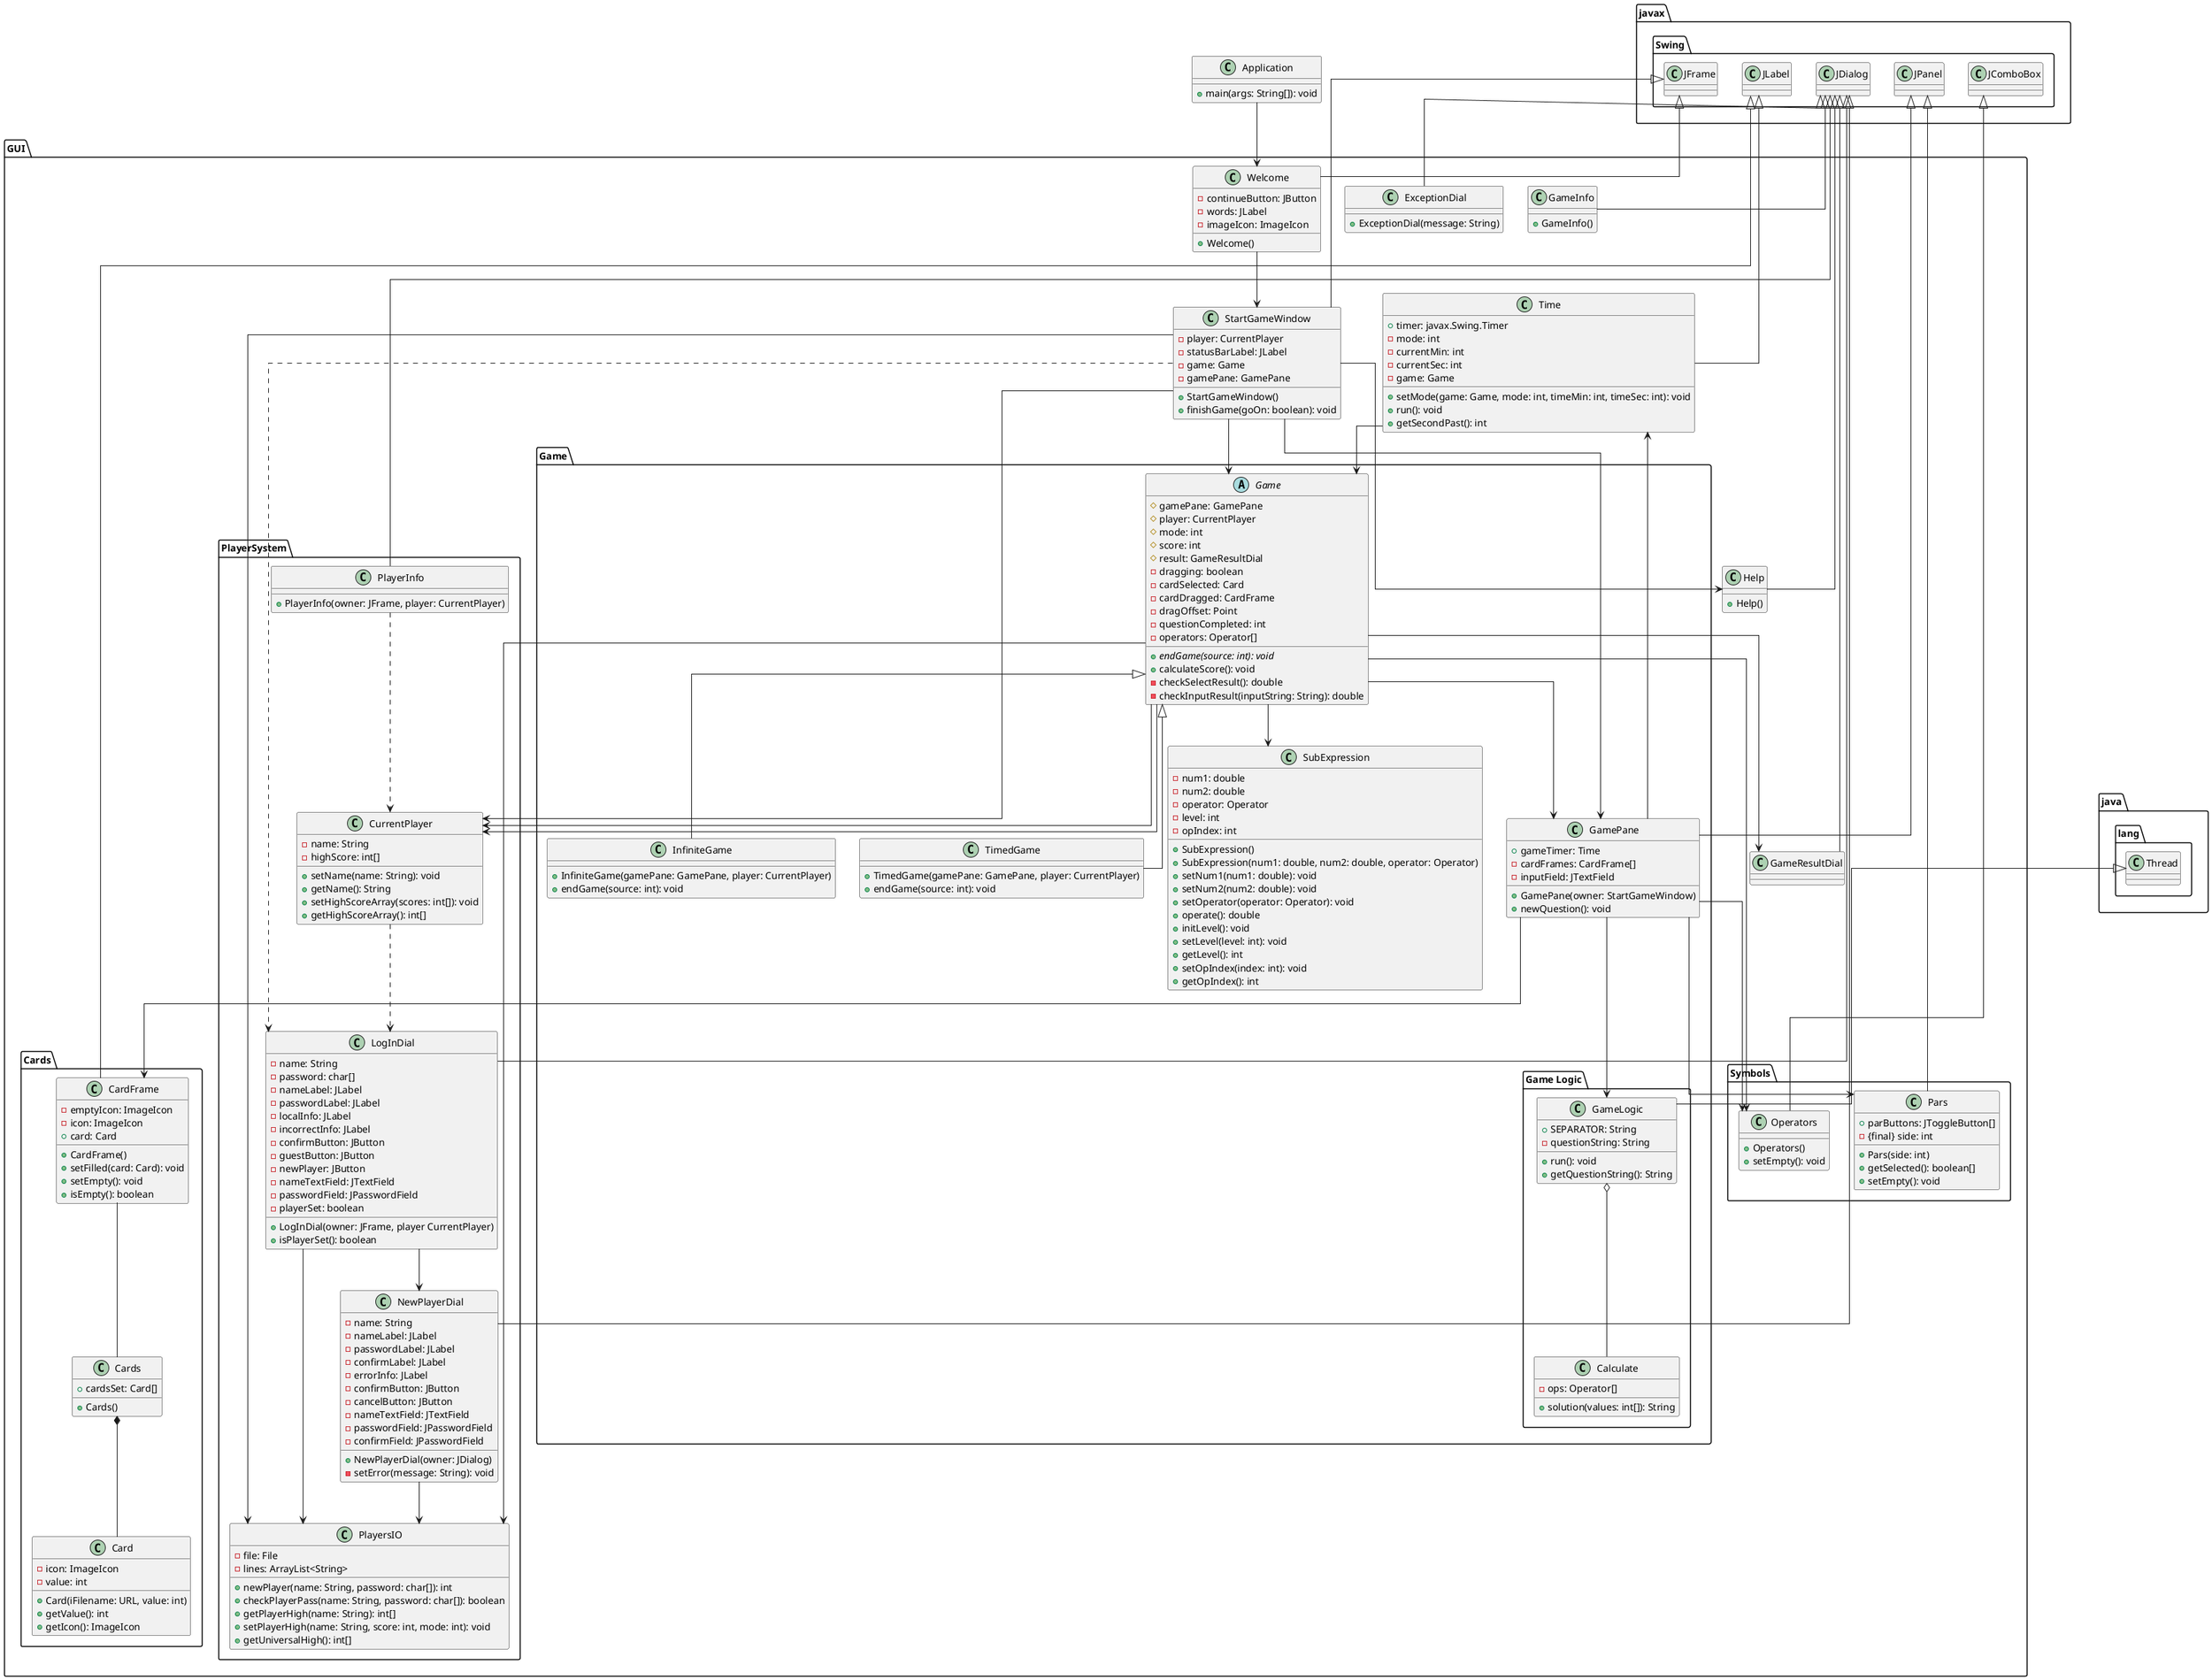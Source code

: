 @startuml
skinparam linetype ortho

class Application {
    +main(args: String[]): void
}

package "javax.Swing"{
class JLabel
class JFrame
class JDialog
class JPanel
class JComboBox
}
class java.lang.Thread

package "GUI" {
package "PlayerSystem" {
    class CurrentPlayer {
        -name: String
        -highScore: int[]
        +setName(name: String): void
        +getName(): String
        +setHighScoreArray(scores: int[]): void
        +getHighScoreArray(): int[]
    }
    class PlayersIO {
        -file: File
        -lines: ArrayList<String>
        +newPlayer(name: String, password: char[]): int
        +checkPlayerPass(name: String, password: char[]): boolean
        +getPlayerHigh(name: String): int[]
        +setPlayerHigh(name: String, score: int, mode: int): void
        +getUniversalHigh(): int[]
    }
    class LogInDial extends javax.Swing.JDialog{
        -name: String
        -password: char[]
        -nameLabel: JLabel
        -passwordLabel: JLabel
        -localInfo: JLabel
        -incorrectInfo: JLabel
        -confirmButton: JButton
        -guestButton: JButton
        -newPlayer: JButton
        -nameTextField: JTextField
        -passwordField: JPasswordField
        -playerSet: boolean
        +LogInDial(owner: JFrame, player CurrentPlayer)
        +isPlayerSet(): boolean
    }

    class NewPlayerDial extends javax.Swing.JDialog{
        -name: String
        -nameLabel: JLabel
        -passwordLabel: JLabel
        -confirmLabel: JLabel
        -errorInfo: JLabel
        -confirmButton: JButton
        -cancelButton: JButton
        -nameTextField: JTextField
        -passwordField: JPasswordField
        -confirmField: JPasswordField
        +NewPlayerDial(owner: JDialog)
        -setError(message: String): void
}
    class PlayerInfo extends javax.Swing.JDialog{
    +PlayerInfo(owner: JFrame, player: CurrentPlayer)
    }
    LogInDial --> PlayersIO
    CurrentPlayer ..> LogInDial
    LogInDial --> NewPlayerDial
    NewPlayerDial --> PlayersIO
    PlayerInfo ..> CurrentPlayer

}

    package "Cards" {
        class Cards {
            +cardsSet: Card[]
            +Cards()
        }

        class Card {
            -icon: ImageIcon
            -value: int
            +Card(iFilename: URL, value: int)
            +getValue(): int
            +getIcon(): ImageIcon
        }

        class CardFrame extends javax.Swing.JLabel {
            -emptyIcon: ImageIcon
            -icon: ImageIcon
            +card: Card
            +CardFrame()
            +setFilled(card: Card): void
            +setEmpty(): void
            +isEmpty(): boolean
        }
        CardFrame -- Cards
        Cards *-- Card
    }

    package "Game"{
        package "Game Logic" {
            class GameLogic extends java.lang.Thread {
                            +SEPARATOR: String
                            -questionString: String
                            +run(): void
                            +getQuestionString(): String
                        }
            class Calculate {
                -ops: Operator[]
                +solution(values: int[]): String
                }
        }


            abstract class Game {
                #gamePane: GamePane
                #player: CurrentPlayer
                #mode: int
                #score: int
                #result: GameResultDial
                -dragging: boolean
                -cardSelected: Card
                -cardDragged: CardFrame
                -dragOffset: Point
                -questionCompleted: int
                -operators: Operator[]
                +{abstract}endGame(source: int): void
                +calculateScore(): void
                -checkSelectResult(): double
                -checkInputResult(inputString: String): double
            }

            class TimedGame extends Game {
                +TimedGame(gamePane: GamePane, player: CurrentPlayer)
                +endGame(source: int): void
            }

            class InfiniteGame extends Game {
                +InfiniteGame(gamePane: GamePane, player: CurrentPlayer)
                +endGame(source: int): void
            }

            class GamePane extends javax.Swing.JPanel {
                +gameTimer: Time
                -cardFrames: CardFrame[]
                -inputField: JTextField
                +GamePane(owner: StartGameWindow)
                +newQuestion(): void
            }

            class SubExpression {
                -num1: double
                -num2: double
                -operator: Operator
                -level: int
                -opIndex: int
                +SubExpression()
                +SubExpression(num1: double, num2: double, operator: Operator)
                +setNum1(num1: double): void
                +setNum2(num2: double): void
                +setOperator(operator: Operator): void
                +operate(): double
                +initLevel(): void
                +setLevel(level: int): void
                +getLevel(): int
                +setOpIndex(index: int): void
                +getOpIndex(): int
            }



    GUI.Game.Game --> GUI.GameResultDial
    GUI.Game.Game --> GamePane
    GUI.Game.Game --> CurrentPlayer
    GUI.Game.Game --> PlayersIO
    GUI.Game.Game --> GUI.Symbols.Operators
    GUI.Game.Game --> GUI.Game.SubExpression
    }

    class Welcome extends javax.Swing.JFrame {
        -continueButton: JButton
        -words: JLabel
        -imageIcon: ImageIcon
        +Welcome()
    }

    class StartGameWindow extends javax.Swing.JFrame {
        -player: CurrentPlayer
        -statusBarLabel: JLabel
        -game: Game
        -gamePane: GamePane
        +StartGameWindow()
        +finishGame(goOn: boolean): void
    }

    class GameResultDial extends javax.Swing.JDialog
    class GameInfo extends javax.Swing.JDialog{
        +GameInfo()
    }
    class Help extends javax.Swing.JDialog{
        +Help()
    }
    StartGameWindow --> GUI.Help
    class ExceptionDial extends javax.Swing.JDialog{
        +ExceptionDial(message: String)
    }
    class Time extends javax.Swing.JLabel {
        +timer: javax.Swing.Timer
        -mode: int
        -currentMin: int
        -currentSec: int
        -game: Game
        +setMode(game: Game, mode: int, timeMin: int, timeSec: int): void
        +run(): void
        +getSecondPast(): int
    }
    package "Symbols"{
        class Operators extends javax.Swing.JComboBox {
                +Operators()
                +setEmpty(): void
            }
        class Pars extends javax.Swing.JPanel {
                +parButtons: JToggleButton[]
                -{final} side: int
                +Pars(side: int)
                +getSelected(): boolean[]
                +setEmpty(): void
            }
    }

}

' 聚合
GameLogic o-- Calculate




' 引用关系
Application --> Welcome
Welcome --> StartGameWindow
StartGameWindow --> GUI.Game.Game
StartGameWindow --> GamePane
StartGameWindow --> CurrentPlayer
StartGameWindow --> PlayersIO
StartGameWindow ..> LogInDial

GamePane --> Time
GamePane --> CardFrame
GamePane --> Operators
GamePane --> Pars
GamePane --> GameLogic
Time --> GUI.Game.Game
GUI.Game.Game --> CurrentPlayer


@enduml
